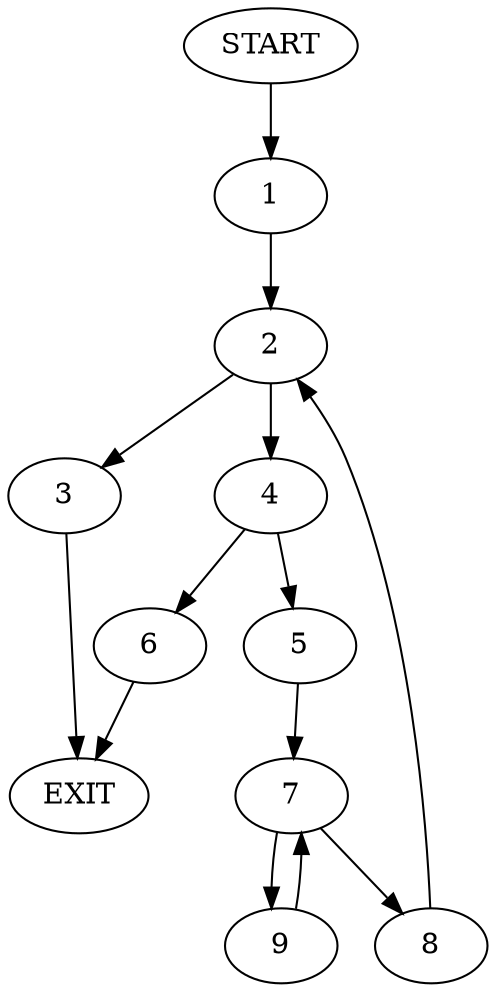 digraph {
0 [label="START"]
10 [label="EXIT"]
0 -> 1
1 -> 2
2 -> 3
2 -> 4
3 -> 10
4 -> 5
4 -> 6
5 -> 7
6 -> 10
7 -> 8
7 -> 9
9 -> 7
8 -> 2
}
